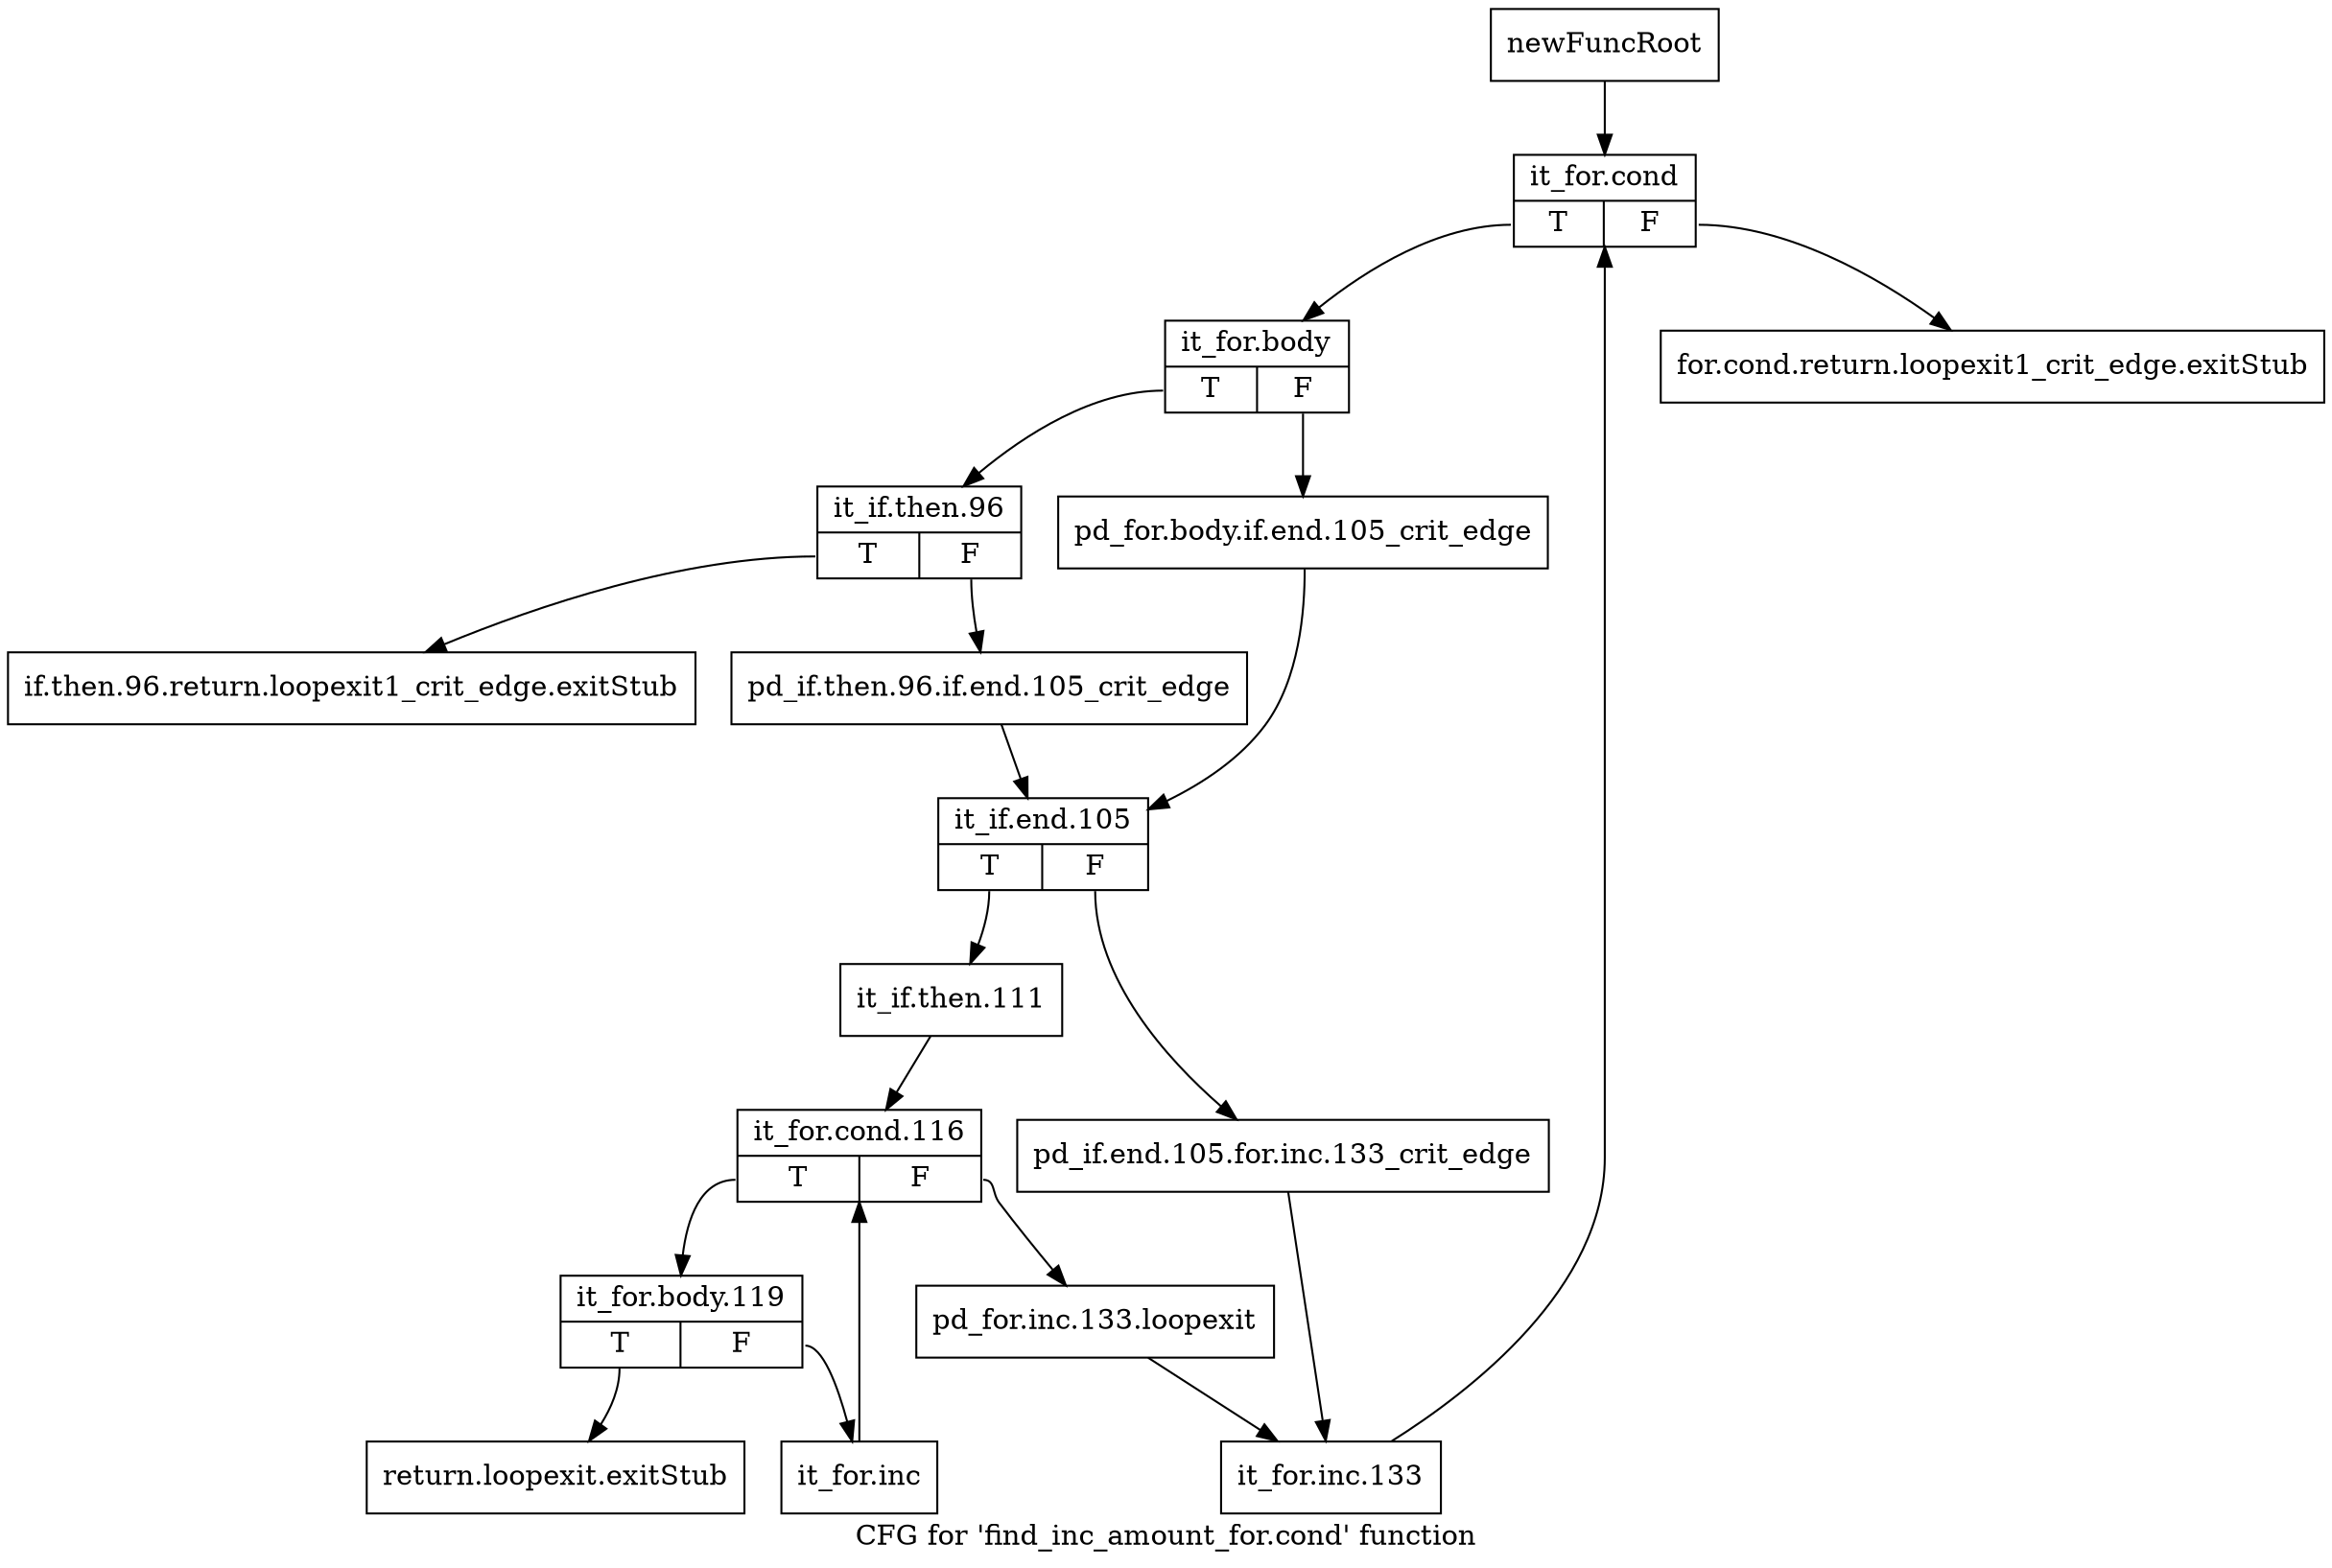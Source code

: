 digraph "CFG for 'find_inc_amount_for.cond' function" {
	label="CFG for 'find_inc_amount_for.cond' function";

	Node0xbd771d0 [shape=record,label="{newFuncRoot}"];
	Node0xbd771d0 -> Node0xbd77310;
	Node0xbd77220 [shape=record,label="{for.cond.return.loopexit1_crit_edge.exitStub}"];
	Node0xbd77270 [shape=record,label="{if.then.96.return.loopexit1_crit_edge.exitStub}"];
	Node0xbd772c0 [shape=record,label="{return.loopexit.exitStub}"];
	Node0xbd77310 [shape=record,label="{it_for.cond|{<s0>T|<s1>F}}"];
	Node0xbd77310:s0 -> Node0xbd77360;
	Node0xbd77310:s1 -> Node0xbd77220;
	Node0xbd77360 [shape=record,label="{it_for.body|{<s0>T|<s1>F}}"];
	Node0xbd77360:s0 -> Node0xbd77400;
	Node0xbd77360:s1 -> Node0xbd773b0;
	Node0xbd773b0 [shape=record,label="{pd_for.body.if.end.105_crit_edge}"];
	Node0xbd773b0 -> Node0xbd774a0;
	Node0xbd77400 [shape=record,label="{it_if.then.96|{<s0>T|<s1>F}}"];
	Node0xbd77400:s0 -> Node0xbd77270;
	Node0xbd77400:s1 -> Node0xbd77450;
	Node0xbd77450 [shape=record,label="{pd_if.then.96.if.end.105_crit_edge}"];
	Node0xbd77450 -> Node0xbd774a0;
	Node0xbd774a0 [shape=record,label="{it_if.end.105|{<s0>T|<s1>F}}"];
	Node0xbd774a0:s0 -> Node0xbd77540;
	Node0xbd774a0:s1 -> Node0xbd774f0;
	Node0xbd774f0 [shape=record,label="{pd_if.end.105.for.inc.133_crit_edge}"];
	Node0xbd774f0 -> Node0xbd77630;
	Node0xbd77540 [shape=record,label="{it_if.then.111}"];
	Node0xbd77540 -> Node0xbd77590;
	Node0xbd77590 [shape=record,label="{it_for.cond.116|{<s0>T|<s1>F}}"];
	Node0xbd77590:s0 -> Node0xbd77680;
	Node0xbd77590:s1 -> Node0xbd775e0;
	Node0xbd775e0 [shape=record,label="{pd_for.inc.133.loopexit}"];
	Node0xbd775e0 -> Node0xbd77630;
	Node0xbd77630 [shape=record,label="{it_for.inc.133}"];
	Node0xbd77630 -> Node0xbd77310;
	Node0xbd77680 [shape=record,label="{it_for.body.119|{<s0>T|<s1>F}}"];
	Node0xbd77680:s0 -> Node0xbd772c0;
	Node0xbd77680:s1 -> Node0xbd776d0;
	Node0xbd776d0 [shape=record,label="{it_for.inc}"];
	Node0xbd776d0 -> Node0xbd77590;
}
